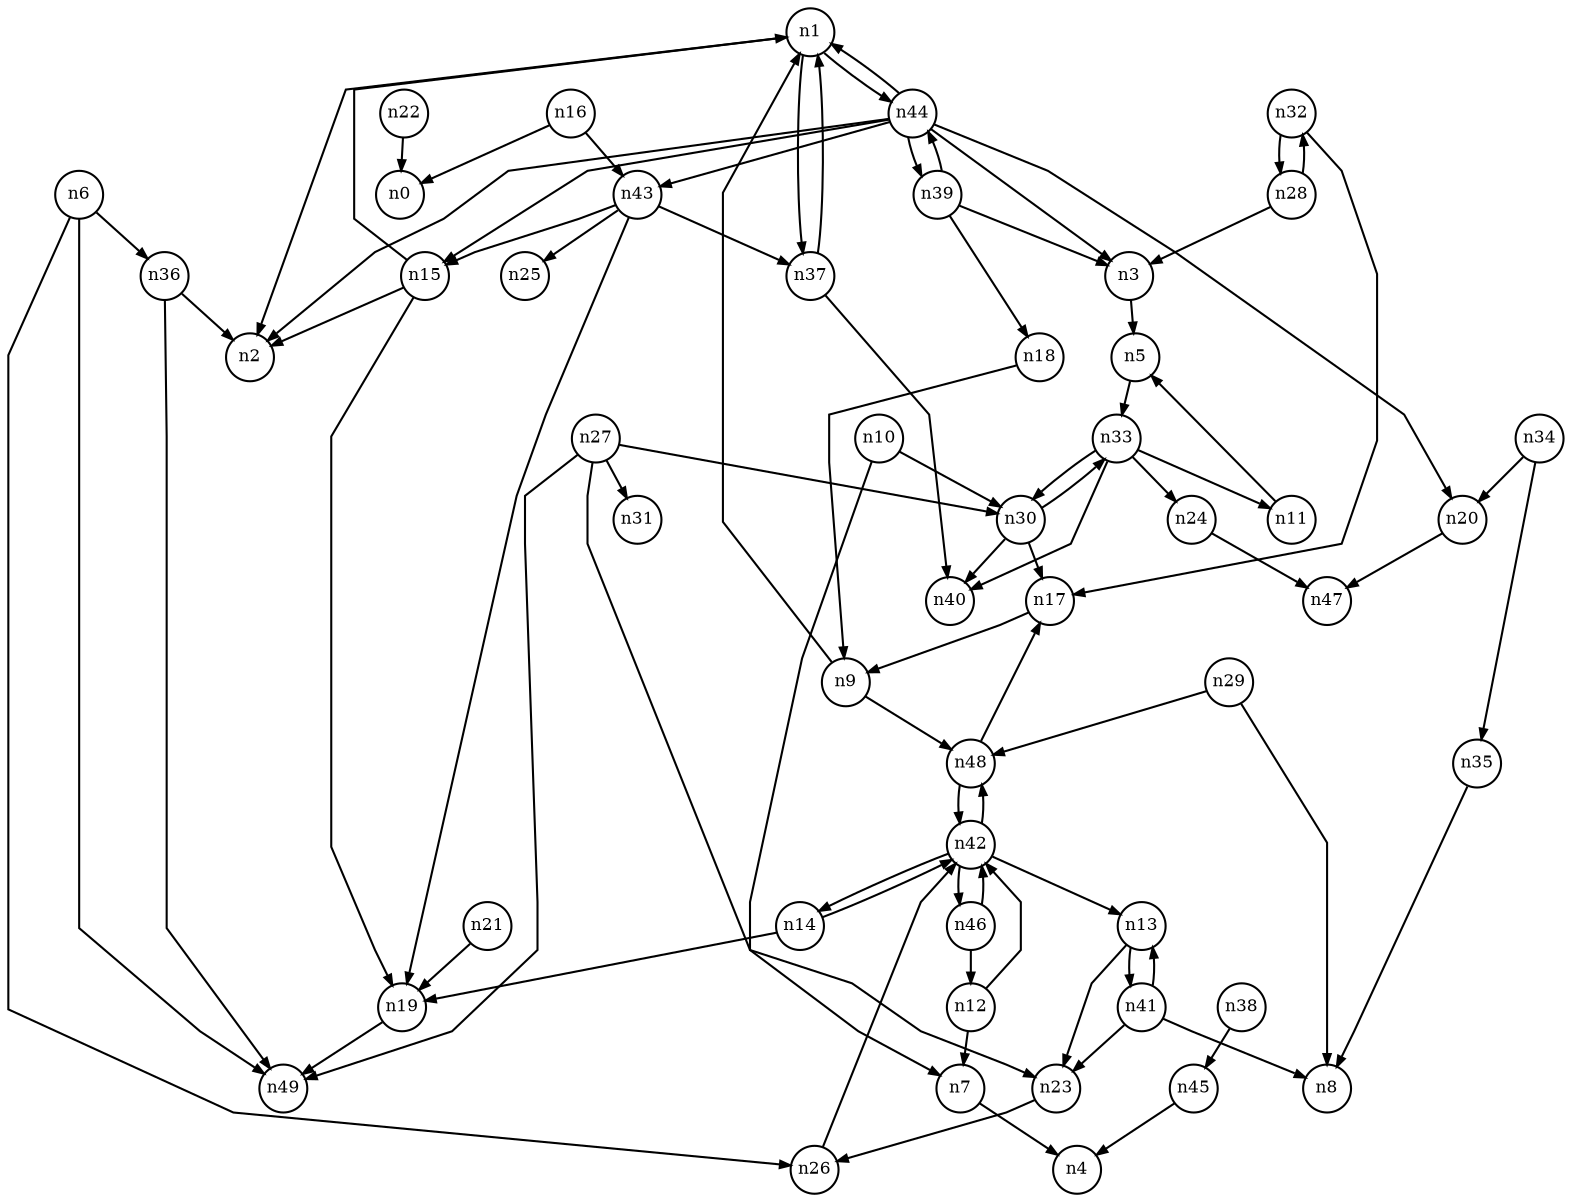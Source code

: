 digraph G{
splines=polyline;
ranksep=0.22;
nodesep=0.22;
nodesize=0.16;
fontsize=8
edge [arrowsize=0.5]
node [fontsize=8 shape=circle width=0.32 fixedsize=shape];

n1 -> n2
n1 -> n37
n1 -> n44
n37 -> n40
n37 -> n1
n44 -> n2
n44 -> n3
n44 -> n15
n44 -> n20
n44 -> n39
n44 -> n43
n44 -> n1
n5 -> n33
n3 -> n5
n26 -> n42
n6 -> n26
n6 -> n36
n6 -> n49
n36 -> n2
n36 -> n49
n7 -> n4
n9 -> n1
n9 -> n48
n48 -> n17
n48 -> n42
n10 -> n7
n10 -> n30
n30 -> n17
n30 -> n40
n30 -> n33
n11 -> n5
n12 -> n7
n12 -> n42
n23 -> n26
n13 -> n23
n13 -> n41
n41 -> n8
n41 -> n23
n41 -> n13
n19 -> n49
n14 -> n19
n14 -> n42
n15 -> n2
n15 -> n19
n15 -> n1
n16 -> n0
n16 -> n43
n43 -> n15
n43 -> n19
n43 -> n25
n43 -> n37
n20 -> n47
n21 -> n19
n22 -> n0
n24 -> n47
n27 -> n23
n27 -> n30
n27 -> n31
n27 -> n49
n28 -> n3
n28 -> n32
n29 -> n8
n29 -> n48
n17 -> n9
n32 -> n17
n32 -> n28
n33 -> n11
n33 -> n24
n33 -> n30
n33 -> n40
n34 -> n20
n34 -> n35
n35 -> n8
n45 -> n4
n38 -> n45
n39 -> n3
n39 -> n18
n39 -> n44
n18 -> n9
n42 -> n13
n42 -> n14
n42 -> n46
n42 -> n48
n46 -> n12
n46 -> n42
}
